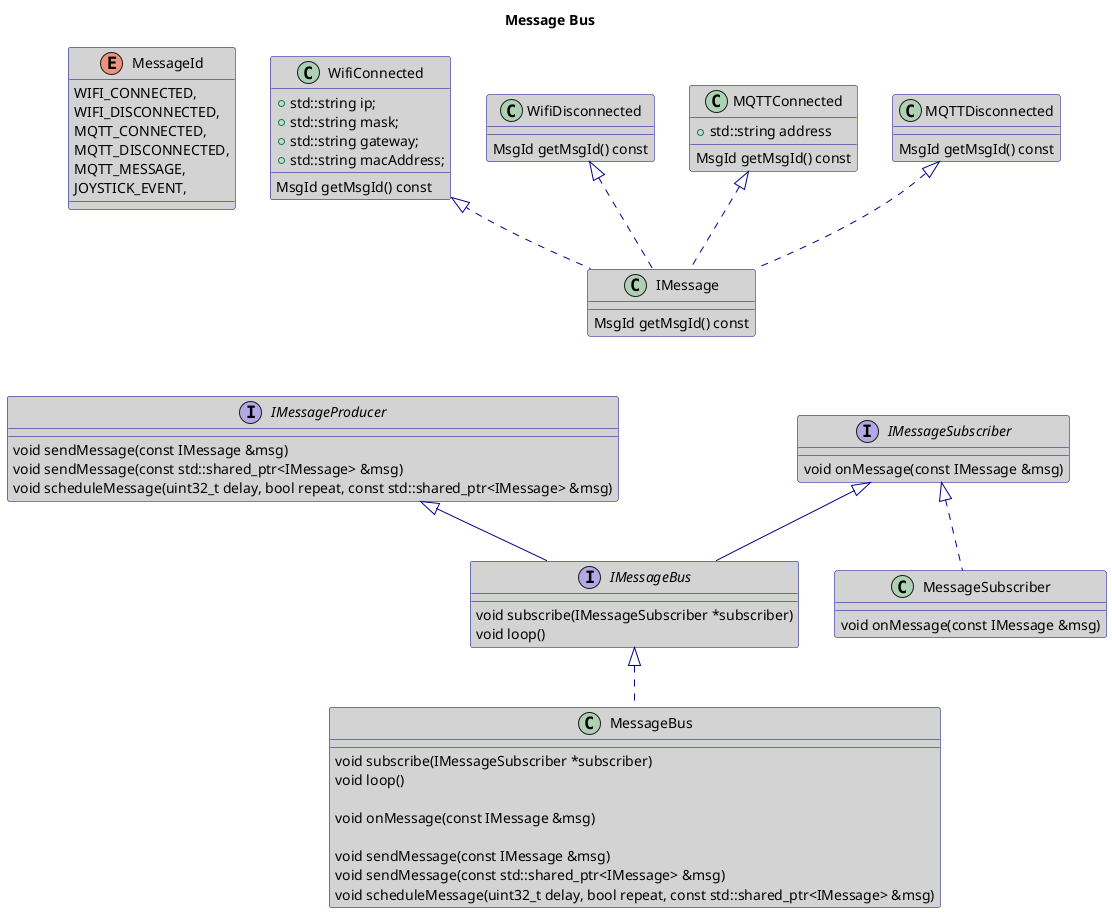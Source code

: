 @startuml
'https://plantuml.com/class-diagram

skinparam backgroundcolor White
skinparam classBackgroundColor LightGray
skinparam arrowColor DarkBlue
skinparam classBorderColor DarkBlue

title Message Bus

enum MessageId {
    WIFI_CONNECTED,
    WIFI_DISCONNECTED,
    MQTT_CONNECTED,
    MQTT_DISCONNECTED,
    MQTT_MESSAGE,
    JOYSTICK_EVENT,
}

class IMessage {
    MsgId getMsgId() const
}

class WifiConnected {
    +std::string ip;
    +std::string mask;
    +std::string gateway;
    +std::string macAddress;

    MsgId getMsgId() const
}

WifiConnected <|.. IMessage

class WifiDisconnected {
    MsgId getMsgId() const
}

WifiDisconnected <|.. IMessage

class MQTTConnected {
    +std::string address
    MsgId getMsgId() const
}

MQTTConnected <|.. IMessage

class MQTTDisconnected {
    MsgId getMsgId() const
}

MQTTDisconnected <|.. IMessage

interface IMessageSubscriber {
    void onMessage(const IMessage &msg)
}

interface IMessageProducer {
    void sendMessage(const IMessage &msg)
    void sendMessage(const std::shared_ptr<IMessage> &msg)
    void scheduleMessage(uint32_t delay, bool repeat, const std::shared_ptr<IMessage> &msg)
}

interface IMessageBus {
    void subscribe(IMessageSubscriber *subscriber)
    void loop()
}

IMessageProducer <|-- IMessageBus
IMessageSubscriber <|-- IMessageBus

class MessageSubscriber {
    void onMessage(const IMessage &msg)
}

IMessageSubscriber <|.. MessageSubscriber

class MessageBus {
    void subscribe(IMessageSubscriber *subscriber)
    void loop()

    void onMessage(const IMessage &msg)

    void sendMessage(const IMessage &msg)
    void sendMessage(const std::shared_ptr<IMessage> &msg)
    void scheduleMessage(uint32_t delay, bool repeat, const std::shared_ptr<IMessage> &msg)
}

IMessageBus <|.. MessageBus

IMessage --d[hidden]-> IMessageBus

@enduml